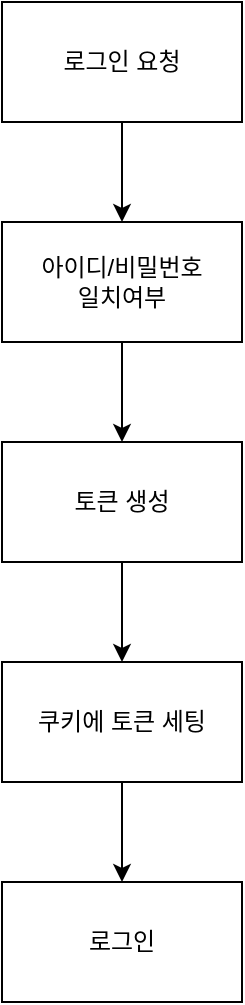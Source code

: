 <mxfile version="17.4.5" type="github">
  <diagram id="kgpKYQtTHZ0yAKxKKP6v" name="Page-1">
    <mxGraphModel dx="946" dy="1644" grid="1" gridSize="10" guides="1" tooltips="1" connect="1" arrows="1" fold="1" page="1" pageScale="1" pageWidth="850" pageHeight="1100" math="0" shadow="0">
      <root>
        <mxCell id="0" />
        <mxCell id="1" parent="0" />
        <mxCell id="ldLvtSVQ3PvWPdji79Cw-3" value="" style="edgeStyle=orthogonalEdgeStyle;rounded=0;orthogonalLoop=1;jettySize=auto;html=1;" edge="1" parent="1" source="ldLvtSVQ3PvWPdji79Cw-2" target="ldLvtSVQ3PvWPdji79Cw-1">
          <mxGeometry relative="1" as="geometry" />
        </mxCell>
        <mxCell id="ldLvtSVQ3PvWPdji79Cw-1" value="로그인" style="rounded=0;whiteSpace=wrap;html=1;" vertex="1" parent="1">
          <mxGeometry x="380" y="-600" width="120" height="60" as="geometry" />
        </mxCell>
        <mxCell id="ldLvtSVQ3PvWPdji79Cw-5" value="" style="edgeStyle=orthogonalEdgeStyle;rounded=0;orthogonalLoop=1;jettySize=auto;html=1;" edge="1" parent="1" source="ldLvtSVQ3PvWPdji79Cw-4" target="ldLvtSVQ3PvWPdji79Cw-2">
          <mxGeometry relative="1" as="geometry" />
        </mxCell>
        <mxCell id="ldLvtSVQ3PvWPdji79Cw-2" value="쿠키에 토큰 세팅" style="rounded=0;whiteSpace=wrap;html=1;" vertex="1" parent="1">
          <mxGeometry x="380" y="-710" width="120" height="60" as="geometry" />
        </mxCell>
        <mxCell id="ldLvtSVQ3PvWPdji79Cw-7" value="" style="edgeStyle=orthogonalEdgeStyle;rounded=0;orthogonalLoop=1;jettySize=auto;html=1;" edge="1" parent="1" source="ldLvtSVQ3PvWPdji79Cw-6" target="ldLvtSVQ3PvWPdji79Cw-4">
          <mxGeometry relative="1" as="geometry" />
        </mxCell>
        <mxCell id="ldLvtSVQ3PvWPdji79Cw-4" value="토큰 생성" style="rounded=0;whiteSpace=wrap;html=1;" vertex="1" parent="1">
          <mxGeometry x="380" y="-820" width="120" height="60" as="geometry" />
        </mxCell>
        <mxCell id="ldLvtSVQ3PvWPdji79Cw-9" value="" style="edgeStyle=orthogonalEdgeStyle;rounded=0;orthogonalLoop=1;jettySize=auto;html=1;" edge="1" parent="1" source="ldLvtSVQ3PvWPdji79Cw-8" target="ldLvtSVQ3PvWPdji79Cw-6">
          <mxGeometry relative="1" as="geometry" />
        </mxCell>
        <mxCell id="ldLvtSVQ3PvWPdji79Cw-6" value="아이디/비밀번호 &lt;br&gt;일치여부" style="rounded=0;whiteSpace=wrap;html=1;" vertex="1" parent="1">
          <mxGeometry x="380" y="-930" width="120" height="60" as="geometry" />
        </mxCell>
        <mxCell id="ldLvtSVQ3PvWPdji79Cw-8" value="로그인 요청" style="rounded=0;whiteSpace=wrap;html=1;" vertex="1" parent="1">
          <mxGeometry x="380" y="-1040" width="120" height="60" as="geometry" />
        </mxCell>
      </root>
    </mxGraphModel>
  </diagram>
</mxfile>
